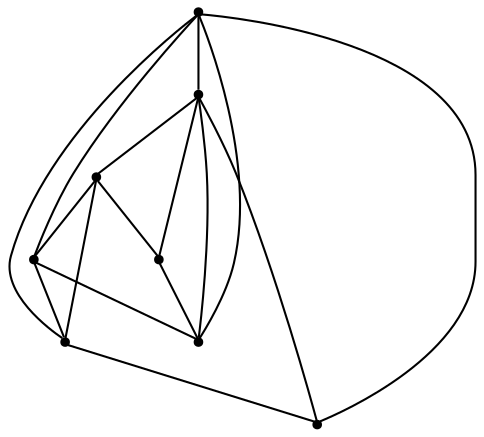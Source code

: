 graph {
  node [shape=point,comment="{\"directed\":false,\"doi\":\"10.1007/978-3-319-50106-2_24\",\"figure\":\"1 (1)\"}"]

  v0 [pos="823.4124139785192,1831.3995751447828"]
  v1 [pos="809.7884047214903,1383.7859359261997"]
  v2 [pos="449.7424933760039,1876.1645095125364"]
  v3 [pos="420.5513638395902,1337.075887494226"]
  v4 [pos="726.1010553402601,1623.1637625868473"]
  v5 [pos="613.223760756896,1757.4471517090183"]
  v6 [pos="432.67831097875734,1539.5775893798013"]
  v7 [pos="257.0701203043548,1558.9387535136975"]

  v0 -- v1 [id="-1",pos="823.4124139785192,1831.3995751447828 823.4144964991989,1577.103961344946 818.8721214693668,1427.8945504844155 809.7884047214903,1383.7859359261997"]
  v1 -- v2 [id="-3",pos="809.7884047214903,1383.7859359261997 645.1861450735541,1423.656180035845 525.1669809448676,1587.7803258289225 449.7424933760039,1876.1645095125364"]
  v1 -- v3 [id="-4",pos="809.7884047214903,1383.7859359261997 628.1417148285551,1335.7767920421256 498.4002313701564,1320.2078674859265 420.5513638395902,1337.075887494226"]
  v4 -- v5 [id="-5",pos="726.1010553402601,1623.1637625868473 635.2803413645748,1651.7065047955061 597.6535484907006,1696.4672423791264 613.223760756896,1757.4471517090183"]
  v5 -- v0 [id="-6",pos="613.223760756896,1757.4471517090183 663.830777849921,1753.5548251885107 733.8877273381437,1778.208388464762 823.4124139785192,1831.3995751447828"]
  v0 -- v7 [id="-7",pos="823.4124139785192,1831.3995751447828 585.0598623656308,1797.527966283158 541.1070393454984,1789.6893909247974 482.51018526004503,1761.2434608955718 423.90503288608204,1732.79346125749 350.65171619964775,1683.73623412382 257.0701203043548,1558.9387535136975"]
  v2 -- v0 [id="-8",pos="449.7424933760039,1876.1645095125364 579.4923148656732,1834.6459784346275 704.0454921472646,1819.722977109091 823.4124139785192,1831.3995751447828"]
  v0 -- v4 [id="-9",pos="823.4124139785192,1831.3995751447828 726.1010553402601,1623.1637625868473 726.1010553402601,1623.1637625868473 726.1010553402601,1623.1637625868473"]
  v7 -- v4 [id="-10",pos="257.0701203043548,1558.9387535136975 427.03882908127895,1574.50755089462 583.3804286658115,1595.9190348404363 726.1010553402601,1623.1637625868473"]
  v7 -- v2 [id="-11",pos="257.0701203043548,1558.9387535136975 264.85469388445426,1674.4140319867806 329.0774378431031,1780.1545517250158 449.7424933760039,1876.1645095125364"]
  v3 -- v6 [id="-12",pos="420.5513638395902,1337.075887494226 449.5924644529979,1398.223413838887 453.63478016605364,1465.7291953204258 432.67831097875734,1539.5775893798013"]
  v3 -- v7 [id="-13",pos="420.5513638395902,1337.075887494226 390.7080635427146,1438.2751052746491 336.2160643791228,1512.2318526698236 257.0701203043548,1558.9387535136975"]
  v3 -- v4 [id="-14",pos="420.5513638395902,1337.075887494226 539.9152016325866,1412.3254987529397 641.7647066709008,1507.6895333097975 726.1010553402601,1623.1637625868473"]
  v6 -- v2 [id="-15",pos="432.67831097875734,1539.5775893798013 451.63861255768103,1629.3991982001944 457.3270098454735,1741.5947534609215 449.7424933760039,1876.1645095125364"]
  v6 -- v1 [id="-16",pos="432.67831097875734,1539.5775893798013 536.472969817346,1434.7913929183705 662.176334398257,1382.8545359930308 809.7884047214903,1383.7859359261997"]
  v1 -- v5 [id="-2",pos="809.7884047214903,1383.7859359261997 642.4148346534441,1510.9356822490888 575.8834178076464,1629.6782207574051 613.223760756896,1757.4471517090183"]
}